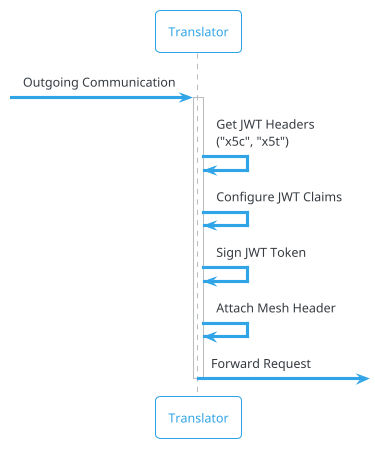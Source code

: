 @startuml
!theme cerulean-outline

participant "Translator" as t

[-> t : Outgoing Communication
activate t

    t -> t : Get JWT Headers\n("x5c", "x5t")
    t -> t : Configure JWT Claims
    t -> t : Sign JWT Token
    t -> t : Attach Mesh Header

t ->] : Forward Request
deactivate t

@enduml
